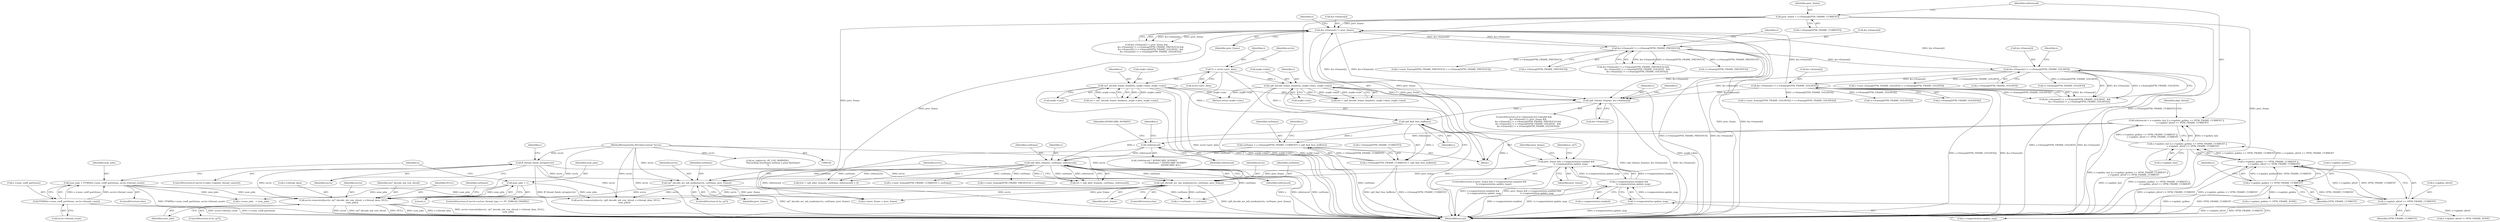 digraph "0_FFmpeg_6b5d3fb26fb4be48e4966e4b1d97c2165538d4ef@pointer" {
"1000763" [label="(Call,avctx->execute2(avctx, vp7_decode_mb_row_sliced, s->thread_data, NULL,\n                        num_jobs))"];
"1000660" [label="(Call,vp7_decode_mv_mb_modes(avctx, curframe, prev_frame))"];
"1000530" [label="(Call,ff_thread_finish_setup(avctx))"];
"1000103" [label="(MethodParameterIn,AVCodecContext *avctx)"];
"1000426" [label="(Call,vp8_alloc_frame(s, curframe, referenced))"];
"1000335" [label="(Call,vp8_find_free_buffer(s))"];
"1000138" [label="(Call,vp7_decode_frame_header(s, avpkt->data, avpkt->size))"];
"1000110" [label="(Call,*s = avctx->priv_data)"];
"1000149" [label="(Call,vp8_decode_frame_header(s, avpkt->data, avpkt->size))"];
"1000319" [label="(Call,vp8_release_frame(s, &s->frames[i]))"];
"1000295" [label="(Call,&s->frames[i] != s->framep[VP56_FRAME_GOLDEN])"];
"1000282" [label="(Call,&s->frames[i] != s->framep[VP56_FRAME_PREVIOUS])"];
"1000273" [label="(Call,&s->frames[i] != prev_frame)"];
"1000307" [label="(Call,&s->frames[i] != s->framep[VP56_FRAME_GOLDEN2])"];
"1000162" [label="(Call,prev_frame = s->framep[VP56_FRAME_CURRENT])"];
"1000327" [label="(Call,curframe = s->framep[VP56_FRAME_CURRENT] = vp8_find_free_buffer(s))"];
"1000329" [label="(Call,s->framep[VP56_FRAME_CURRENT] = vp8_find_free_buffer(s))"];
"1000189" [label="(Call,!referenced)"];
"1000169" [label="(Call,referenced = s->update_last || s->update_golden == VP56_FRAME_CURRENT ||\n                 s->update_altref == VP56_FRAME_CURRENT)"];
"1000171" [label="(Call,s->update_last || s->update_golden == VP56_FRAME_CURRENT ||\n                 s->update_altref == VP56_FRAME_CURRENT)"];
"1000175" [label="(Call,s->update_golden == VP56_FRAME_CURRENT ||\n                 s->update_altref == VP56_FRAME_CURRENT)"];
"1000176" [label="(Call,s->update_golden == VP56_FRAME_CURRENT)"];
"1000181" [label="(Call,s->update_altref == VP56_FRAME_CURRENT)"];
"1000637" [label="(Call,prev_frame && s->segmentation.enabled &&\n            !s->segmentation.update_map)"];
"1000639" [label="(Call,s->segmentation.enabled &&\n            !s->segmentation.update_map)"];
"1000645" [label="(Call,!s->segmentation.update_map)"];
"1000665" [label="(Call,vp8_decode_mv_mb_modes(avctx, curframe, prev_frame))"];
"1000675" [label="(Call,num_jobs = 1)"];
"1000679" [label="(Call,num_jobs = FFMIN(s->num_coeff_partitions, avctx->thread_count))"];
"1000681" [label="(Call,FFMIN(s->num_coeff_partitions, avctx->thread_count))"];
"1000139" [label="(Identifier,s)"];
"1000665" [label="(Call,vp8_decode_mv_mb_modes(avctx, curframe, prev_frame))"];
"1000765" [label="(Identifier,vp7_decode_mb_row_sliced)"];
"1000295" [label="(Call,&s->frames[i] != s->framep[VP56_FRAME_GOLDEN])"];
"1000433" [label="(Call,s->update_altref != VP56_FRAME_NONE)"];
"1000428" [label="(Identifier,curframe)"];
"1000195" [label="(Identifier,s)"];
"1000464" [label="(Call,s->update_golden != VP56_FRAME_NONE)"];
"1000849" [label="(Return,return avpkt->size;)"];
"1000690" [label="(Identifier,s)"];
"1000108" [label="(Block,)"];
"1000677" [label="(Literal,1)"];
"1000769" [label="(Identifier,NULL)"];
"1000675" [label="(Call,num_jobs = 1)"];
"1000320" [label="(Identifier,s)"];
"1000273" [label="(Call,&s->frames[i] != prev_frame)"];
"1000688" [label="(Call,s->num_jobs   = num_jobs)"];
"1000772" [label="(Call,avctx->execute2(avctx, vp8_decode_mb_row_sliced, s->thread_data, NULL,\n                        num_jobs))"];
"1000328" [label="(Identifier,curframe)"];
"1000307" [label="(Call,&s->frames[i] != s->framep[VP56_FRAME_GOLDEN2])"];
"1000187" [label="(Identifier,skip_thresh)"];
"1000149" [label="(Call,vp8_decode_frame_header(s, avpkt->data, avpkt->size))"];
"1000681" [label="(Call,FFMIN(s->num_coeff_partitions, avctx->thread_count))"];
"1000103" [label="(MethodParameterIn,AVCodecContext *avctx)"];
"1000659" [label="(Identifier,is_vp7)"];
"1000321" [label="(Call,&s->frames[i])"];
"1000382" [label="(Call,!s->framep[VP56_FRAME_GOLDEN2])"];
"1000329" [label="(Call,s->framep[VP56_FRAME_CURRENT] = vp8_find_free_buffer(s))"];
"1000169" [label="(Call,referenced = s->update_last || s->update_golden == VP56_FRAME_CURRENT ||\n                 s->update_altref == VP56_FRAME_CURRENT)"];
"1000280" [label="(Identifier,prev_frame)"];
"1000530" [label="(Call,ff_thread_finish_setup(avctx))"];
"1000330" [label="(Call,s->framep[VP56_FRAME_CURRENT])"];
"1000483" [label="(Call,s->next_framep[VP56_FRAME_GOLDEN] = s->framep[VP56_FRAME_GOLDEN])"];
"1000640" [label="(Call,s->segmentation.enabled)"];
"1000654" [label="(Identifier,prev_frame)"];
"1000517" [label="(Call,s->next_framep[VP56_FRAME_CURRENT] = curframe)"];
"1000661" [label="(Identifier,avctx)"];
"1000498" [label="(Call,s->next_framep[VP56_FRAME_PREVIOUS] = curframe)"];
"1000302" [label="(Call,s->framep[VP56_FRAME_GOLDEN])"];
"1000664" [label="(ControlStructure,else)"];
"1000272" [label="(Call,&s->frames[i] != prev_frame &&\n            &s->frames[i] != s->framep[VP56_FRAME_PREVIOUS] &&\n            &s->frames[i] != s->framep[VP56_FRAME_GOLDEN]   &&\n            &s->frames[i] != s->framep[VP56_FRAME_GOLDEN2])"];
"1000314" [label="(Call,s->framep[VP56_FRAME_GOLDEN2])"];
"1000698" [label="(Call,s->prev_frame = prev_frame)"];
"1000126" [label="(Identifier,avctx)"];
"1000154" [label="(Call,avpkt->size)"];
"1000111" [label="(Identifier,s)"];
"1000190" [label="(Identifier,referenced)"];
"1000289" [label="(Call,s->framep[VP56_FRAME_PREVIOUS])"];
"1000256" [label="(Identifier,i)"];
"1000283" [label="(Call,&s->frames[i])"];
"1000286" [label="(Identifier,s)"];
"1000672" [label="(Identifier,avctx)"];
"1000188" [label="(Call,!referenced ? AVDISCARD_NONREF\n                              : !s->keyframe ? AVDISCARD_NONKEY\n                                             : AVDISCARD_ALL)"];
"1000424" [label="(Call,ret = vp8_alloc_frame(s, curframe, referenced))"];
"1000763" [label="(Call,avctx->execute2(avctx, vp7_decode_mb_row_sliced, s->thread_data, NULL,\n                        num_jobs))"];
"1000637" [label="(Call,prev_frame && s->segmentation.enabled &&\n            !s->segmentation.update_map)"];
"1000110" [label="(Call,*s = avctx->priv_data)"];
"1000140" [label="(Call,avpkt->data)"];
"1000257" [label="(ControlStructure,if (s->frames[i].tf.f->data[0] &&\n            &s->frames[i] != prev_frame &&\n            &s->frames[i] != s->framep[VP56_FRAME_PREVIOUS] &&\n            &s->frames[i] != s->framep[VP56_FRAME_GOLDEN]   &&\n            &s->frames[i] != s->framep[VP56_FRAME_GOLDEN2]))"];
"1000693" [label="(Call,s->curframe   = curframe)"];
"1000662" [label="(Identifier,curframe)"];
"1000429" [label="(Identifier,referenced)"];
"1000189" [label="(Call,!referenced)"];
"1000191" [label="(Identifier,AVDISCARD_NONREF)"];
"1000281" [label="(Call,&s->frames[i] != s->framep[VP56_FRAME_PREVIOUS] &&\n            &s->frames[i] != s->framep[VP56_FRAME_GOLDEN]   &&\n            &s->frames[i] != s->framep[VP56_FRAME_GOLDEN2])"];
"1000783" [label="(Identifier,curframe)"];
"1000327" [label="(Call,curframe = s->framep[VP56_FRAME_CURRENT] = vp8_find_free_buffer(s))"];
"1000676" [label="(Identifier,num_jobs)"];
"1000761" [label="(ControlStructure,if (is_vp7))"];
"1000136" [label="(Call,ret = vp7_decode_frame_header(s, avpkt->data, avpkt->size))"];
"1000335" [label="(Call,vp8_find_free_buffer(s))"];
"1000766" [label="(Call,s->thread_data)"];
"1000151" [label="(Call,avpkt->data)"];
"1000177" [label="(Call,s->update_golden)"];
"1000319" [label="(Call,vp8_release_frame(s, &s->frames[i]))"];
"1000667" [label="(Identifier,curframe)"];
"1000685" [label="(Call,avctx->thread_count)"];
"1000274" [label="(Call,&s->frames[i])"];
"1000638" [label="(Identifier,prev_frame)"];
"1000427" [label="(Identifier,s)"];
"1000162" [label="(Call,prev_frame = s->framep[VP56_FRAME_CURRENT])"];
"1000369" [label="(Call,!s->framep[VP56_FRAME_PREVIOUS])"];
"1000645" [label="(Call,!s->segmentation.update_map)"];
"1000426" [label="(Call,vp8_alloc_frame(s, curframe, referenced))"];
"1000646" [label="(Call,s->segmentation.update_map)"];
"1000666" [label="(Identifier,avctx)"];
"1000678" [label="(ControlStructure,else)"];
"1000150" [label="(Identifier,s)"];
"1000770" [label="(Identifier,num_jobs)"];
"1000143" [label="(Call,avpkt->size)"];
"1000308" [label="(Call,&s->frames[i])"];
"1000531" [label="(Identifier,avctx)"];
"1000172" [label="(Call,s->update_last)"];
"1000182" [label="(Call,s->update_altref)"];
"1000183" [label="(Identifier,s)"];
"1000138" [label="(Call,vp7_decode_frame_header(s, avpkt->data, avpkt->size))"];
"1000340" [label="(Identifier,s)"];
"1000185" [label="(Identifier,VP56_FRAME_CURRENT)"];
"1000294" [label="(Call,&s->frames[i] != s->framep[VP56_FRAME_GOLDEN]   &&\n            &s->frames[i] != s->framep[VP56_FRAME_GOLDEN2])"];
"1000423" [label="(Call,(ret = vp8_alloc_frame(s, curframe, referenced)) < 0)"];
"1000163" [label="(Identifier,prev_frame)"];
"1000180" [label="(Identifier,VP56_FRAME_CURRENT)"];
"1000668" [label="(Identifier,prev_frame)"];
"1000639" [label="(Call,s->segmentation.enabled &&\n            !s->segmentation.update_map)"];
"1000170" [label="(Identifier,referenced)"];
"1000679" [label="(Call,num_jobs = FFMIN(s->num_coeff_partitions, avctx->thread_count))"];
"1000524" [label="(ControlStructure,if (avctx->codec->update_thread_context))"];
"1000636" [label="(ControlStructure,if (prev_frame && s->segmentation.enabled &&\n            !s->segmentation.update_map))"];
"1000663" [label="(Identifier,prev_frame)"];
"1000376" [label="(Call,!s->framep[VP56_FRAME_GOLDEN])"];
"1000764" [label="(Identifier,avctx)"];
"1000336" [label="(Identifier,s)"];
"1000296" [label="(Call,&s->frames[i])"];
"1000877" [label="(MethodReturn,int)"];
"1000282" [label="(Call,&s->frames[i] != s->framep[VP56_FRAME_PREVIOUS])"];
"1000506" [label="(Call,s->next_framep[VP56_FRAME_PREVIOUS] = s->framep[VP56_FRAME_PREVIOUS])"];
"1000176" [label="(Call,s->update_golden == VP56_FRAME_CURRENT)"];
"1000682" [label="(Call,s->num_coeff_partitions)"];
"1000299" [label="(Identifier,s)"];
"1000311" [label="(Identifier,s)"];
"1000171" [label="(Call,s->update_last || s->update_golden == VP56_FRAME_CURRENT ||\n                 s->update_altref == VP56_FRAME_CURRENT)"];
"1000181" [label="(Call,s->update_altref == VP56_FRAME_CURRENT)"];
"1000147" [label="(Call,ret = vp8_decode_frame_header(s, avpkt->data, avpkt->size))"];
"1000680" [label="(Identifier,num_jobs)"];
"1000669" [label="(ControlStructure,if (avctx->active_thread_type == FF_THREAD_FRAME))"];
"1000452" [label="(Call,s->next_framep[VP56_FRAME_GOLDEN2] = s->framep[VP56_FRAME_GOLDEN2])"];
"1000389" [label="(Call,av_log(avctx, AV_LOG_WARNING,\n               \"Discarding interframe without a prior keyframe!\n\"))"];
"1000112" [label="(Call,avctx->priv_data)"];
"1000164" [label="(Call,s->framep[VP56_FRAME_CURRENT])"];
"1000658" [label="(ControlStructure,if (is_vp7))"];
"1000534" [label="(Identifier,s)"];
"1000175" [label="(Call,s->update_golden == VP56_FRAME_CURRENT ||\n                 s->update_altref == VP56_FRAME_CURRENT)"];
"1000660" [label="(Call,vp7_decode_mv_mb_modes(avctx, curframe, prev_frame))"];
"1000763" -> "1000761"  [label="AST: "];
"1000763" -> "1000770"  [label="CFG: "];
"1000764" -> "1000763"  [label="AST: "];
"1000765" -> "1000763"  [label="AST: "];
"1000766" -> "1000763"  [label="AST: "];
"1000769" -> "1000763"  [label="AST: "];
"1000770" -> "1000763"  [label="AST: "];
"1000783" -> "1000763"  [label="CFG: "];
"1000763" -> "1000877"  [label="DDG: NULL"];
"1000763" -> "1000877"  [label="DDG: num_jobs"];
"1000763" -> "1000877"  [label="DDG: s->thread_data"];
"1000763" -> "1000877"  [label="DDG: avctx->execute2(avctx, vp7_decode_mb_row_sliced, s->thread_data, NULL,\n                        num_jobs)"];
"1000763" -> "1000877"  [label="DDG: avctx"];
"1000763" -> "1000877"  [label="DDG: vp7_decode_mb_row_sliced"];
"1000660" -> "1000763"  [label="DDG: avctx"];
"1000530" -> "1000763"  [label="DDG: avctx"];
"1000665" -> "1000763"  [label="DDG: avctx"];
"1000103" -> "1000763"  [label="DDG: avctx"];
"1000675" -> "1000763"  [label="DDG: num_jobs"];
"1000679" -> "1000763"  [label="DDG: num_jobs"];
"1000660" -> "1000658"  [label="AST: "];
"1000660" -> "1000663"  [label="CFG: "];
"1000661" -> "1000660"  [label="AST: "];
"1000662" -> "1000660"  [label="AST: "];
"1000663" -> "1000660"  [label="AST: "];
"1000672" -> "1000660"  [label="CFG: "];
"1000660" -> "1000877"  [label="DDG: vp7_decode_mv_mb_modes(avctx, curframe, prev_frame)"];
"1000530" -> "1000660"  [label="DDG: avctx"];
"1000103" -> "1000660"  [label="DDG: avctx"];
"1000426" -> "1000660"  [label="DDG: curframe"];
"1000637" -> "1000660"  [label="DDG: prev_frame"];
"1000660" -> "1000693"  [label="DDG: curframe"];
"1000660" -> "1000698"  [label="DDG: prev_frame"];
"1000660" -> "1000772"  [label="DDG: avctx"];
"1000530" -> "1000524"  [label="AST: "];
"1000530" -> "1000531"  [label="CFG: "];
"1000531" -> "1000530"  [label="AST: "];
"1000534" -> "1000530"  [label="CFG: "];
"1000530" -> "1000877"  [label="DDG: ff_thread_finish_setup(avctx)"];
"1000103" -> "1000530"  [label="DDG: avctx"];
"1000530" -> "1000665"  [label="DDG: avctx"];
"1000530" -> "1000772"  [label="DDG: avctx"];
"1000103" -> "1000102"  [label="AST: "];
"1000103" -> "1000877"  [label="DDG: avctx"];
"1000103" -> "1000389"  [label="DDG: avctx"];
"1000103" -> "1000665"  [label="DDG: avctx"];
"1000103" -> "1000772"  [label="DDG: avctx"];
"1000426" -> "1000424"  [label="AST: "];
"1000426" -> "1000429"  [label="CFG: "];
"1000427" -> "1000426"  [label="AST: "];
"1000428" -> "1000426"  [label="AST: "];
"1000429" -> "1000426"  [label="AST: "];
"1000424" -> "1000426"  [label="CFG: "];
"1000426" -> "1000877"  [label="DDG: curframe"];
"1000426" -> "1000877"  [label="DDG: s"];
"1000426" -> "1000877"  [label="DDG: referenced"];
"1000426" -> "1000423"  [label="DDG: s"];
"1000426" -> "1000423"  [label="DDG: curframe"];
"1000426" -> "1000423"  [label="DDG: referenced"];
"1000426" -> "1000424"  [label="DDG: s"];
"1000426" -> "1000424"  [label="DDG: curframe"];
"1000426" -> "1000424"  [label="DDG: referenced"];
"1000335" -> "1000426"  [label="DDG: s"];
"1000327" -> "1000426"  [label="DDG: curframe"];
"1000189" -> "1000426"  [label="DDG: referenced"];
"1000426" -> "1000498"  [label="DDG: curframe"];
"1000426" -> "1000517"  [label="DDG: curframe"];
"1000426" -> "1000665"  [label="DDG: curframe"];
"1000426" -> "1000693"  [label="DDG: curframe"];
"1000335" -> "1000329"  [label="AST: "];
"1000335" -> "1000336"  [label="CFG: "];
"1000336" -> "1000335"  [label="AST: "];
"1000329" -> "1000335"  [label="CFG: "];
"1000335" -> "1000877"  [label="DDG: s"];
"1000335" -> "1000327"  [label="DDG: s"];
"1000335" -> "1000329"  [label="DDG: s"];
"1000138" -> "1000335"  [label="DDG: s"];
"1000149" -> "1000335"  [label="DDG: s"];
"1000319" -> "1000335"  [label="DDG: s"];
"1000138" -> "1000136"  [label="AST: "];
"1000138" -> "1000143"  [label="CFG: "];
"1000139" -> "1000138"  [label="AST: "];
"1000140" -> "1000138"  [label="AST: "];
"1000143" -> "1000138"  [label="AST: "];
"1000136" -> "1000138"  [label="CFG: "];
"1000138" -> "1000877"  [label="DDG: s"];
"1000138" -> "1000877"  [label="DDG: avpkt->data"];
"1000138" -> "1000877"  [label="DDG: avpkt->size"];
"1000138" -> "1000136"  [label="DDG: s"];
"1000138" -> "1000136"  [label="DDG: avpkt->data"];
"1000138" -> "1000136"  [label="DDG: avpkt->size"];
"1000110" -> "1000138"  [label="DDG: s"];
"1000138" -> "1000319"  [label="DDG: s"];
"1000138" -> "1000849"  [label="DDG: avpkt->size"];
"1000110" -> "1000108"  [label="AST: "];
"1000110" -> "1000112"  [label="CFG: "];
"1000111" -> "1000110"  [label="AST: "];
"1000112" -> "1000110"  [label="AST: "];
"1000126" -> "1000110"  [label="CFG: "];
"1000110" -> "1000877"  [label="DDG: avctx->priv_data"];
"1000110" -> "1000149"  [label="DDG: s"];
"1000149" -> "1000147"  [label="AST: "];
"1000149" -> "1000154"  [label="CFG: "];
"1000150" -> "1000149"  [label="AST: "];
"1000151" -> "1000149"  [label="AST: "];
"1000154" -> "1000149"  [label="AST: "];
"1000147" -> "1000149"  [label="CFG: "];
"1000149" -> "1000877"  [label="DDG: avpkt->data"];
"1000149" -> "1000877"  [label="DDG: avpkt->size"];
"1000149" -> "1000877"  [label="DDG: s"];
"1000149" -> "1000147"  [label="DDG: s"];
"1000149" -> "1000147"  [label="DDG: avpkt->data"];
"1000149" -> "1000147"  [label="DDG: avpkt->size"];
"1000149" -> "1000319"  [label="DDG: s"];
"1000149" -> "1000849"  [label="DDG: avpkt->size"];
"1000319" -> "1000257"  [label="AST: "];
"1000319" -> "1000321"  [label="CFG: "];
"1000320" -> "1000319"  [label="AST: "];
"1000321" -> "1000319"  [label="AST: "];
"1000256" -> "1000319"  [label="CFG: "];
"1000319" -> "1000877"  [label="DDG: vp8_release_frame(s, &s->frames[i])"];
"1000319" -> "1000877"  [label="DDG: &s->frames[i]"];
"1000319" -> "1000273"  [label="DDG: &s->frames[i]"];
"1000295" -> "1000319"  [label="DDG: &s->frames[i]"];
"1000273" -> "1000319"  [label="DDG: &s->frames[i]"];
"1000307" -> "1000319"  [label="DDG: &s->frames[i]"];
"1000282" -> "1000319"  [label="DDG: &s->frames[i]"];
"1000295" -> "1000294"  [label="AST: "];
"1000295" -> "1000302"  [label="CFG: "];
"1000296" -> "1000295"  [label="AST: "];
"1000302" -> "1000295"  [label="AST: "];
"1000311" -> "1000295"  [label="CFG: "];
"1000294" -> "1000295"  [label="CFG: "];
"1000295" -> "1000877"  [label="DDG: &s->frames[i]"];
"1000295" -> "1000877"  [label="DDG: s->framep[VP56_FRAME_GOLDEN]"];
"1000295" -> "1000273"  [label="DDG: &s->frames[i]"];
"1000295" -> "1000294"  [label="DDG: &s->frames[i]"];
"1000295" -> "1000294"  [label="DDG: s->framep[VP56_FRAME_GOLDEN]"];
"1000282" -> "1000295"  [label="DDG: &s->frames[i]"];
"1000295" -> "1000307"  [label="DDG: &s->frames[i]"];
"1000295" -> "1000376"  [label="DDG: s->framep[VP56_FRAME_GOLDEN]"];
"1000295" -> "1000483"  [label="DDG: s->framep[VP56_FRAME_GOLDEN]"];
"1000282" -> "1000281"  [label="AST: "];
"1000282" -> "1000289"  [label="CFG: "];
"1000283" -> "1000282"  [label="AST: "];
"1000289" -> "1000282"  [label="AST: "];
"1000299" -> "1000282"  [label="CFG: "];
"1000281" -> "1000282"  [label="CFG: "];
"1000282" -> "1000877"  [label="DDG: s->framep[VP56_FRAME_PREVIOUS]"];
"1000282" -> "1000877"  [label="DDG: &s->frames[i]"];
"1000282" -> "1000273"  [label="DDG: &s->frames[i]"];
"1000282" -> "1000281"  [label="DDG: &s->frames[i]"];
"1000282" -> "1000281"  [label="DDG: s->framep[VP56_FRAME_PREVIOUS]"];
"1000273" -> "1000282"  [label="DDG: &s->frames[i]"];
"1000282" -> "1000369"  [label="DDG: s->framep[VP56_FRAME_PREVIOUS]"];
"1000282" -> "1000506"  [label="DDG: s->framep[VP56_FRAME_PREVIOUS]"];
"1000273" -> "1000272"  [label="AST: "];
"1000273" -> "1000280"  [label="CFG: "];
"1000274" -> "1000273"  [label="AST: "];
"1000280" -> "1000273"  [label="AST: "];
"1000286" -> "1000273"  [label="CFG: "];
"1000272" -> "1000273"  [label="CFG: "];
"1000273" -> "1000877"  [label="DDG: prev_frame"];
"1000273" -> "1000877"  [label="DDG: &s->frames[i]"];
"1000273" -> "1000272"  [label="DDG: &s->frames[i]"];
"1000273" -> "1000272"  [label="DDG: prev_frame"];
"1000307" -> "1000273"  [label="DDG: &s->frames[i]"];
"1000162" -> "1000273"  [label="DDG: prev_frame"];
"1000273" -> "1000637"  [label="DDG: prev_frame"];
"1000273" -> "1000698"  [label="DDG: prev_frame"];
"1000307" -> "1000294"  [label="AST: "];
"1000307" -> "1000314"  [label="CFG: "];
"1000308" -> "1000307"  [label="AST: "];
"1000314" -> "1000307"  [label="AST: "];
"1000294" -> "1000307"  [label="CFG: "];
"1000307" -> "1000877"  [label="DDG: &s->frames[i]"];
"1000307" -> "1000877"  [label="DDG: s->framep[VP56_FRAME_GOLDEN2]"];
"1000307" -> "1000294"  [label="DDG: &s->frames[i]"];
"1000307" -> "1000294"  [label="DDG: s->framep[VP56_FRAME_GOLDEN2]"];
"1000307" -> "1000382"  [label="DDG: s->framep[VP56_FRAME_GOLDEN2]"];
"1000307" -> "1000452"  [label="DDG: s->framep[VP56_FRAME_GOLDEN2]"];
"1000162" -> "1000108"  [label="AST: "];
"1000162" -> "1000164"  [label="CFG: "];
"1000163" -> "1000162"  [label="AST: "];
"1000164" -> "1000162"  [label="AST: "];
"1000170" -> "1000162"  [label="CFG: "];
"1000162" -> "1000877"  [label="DDG: s->framep[VP56_FRAME_CURRENT]"];
"1000162" -> "1000877"  [label="DDG: prev_frame"];
"1000162" -> "1000637"  [label="DDG: prev_frame"];
"1000162" -> "1000698"  [label="DDG: prev_frame"];
"1000327" -> "1000108"  [label="AST: "];
"1000327" -> "1000329"  [label="CFG: "];
"1000328" -> "1000327"  [label="AST: "];
"1000329" -> "1000327"  [label="AST: "];
"1000340" -> "1000327"  [label="CFG: "];
"1000327" -> "1000877"  [label="DDG: curframe"];
"1000329" -> "1000327"  [label="DDG: s->framep[VP56_FRAME_CURRENT]"];
"1000330" -> "1000329"  [label="AST: "];
"1000329" -> "1000877"  [label="DDG: s->framep[VP56_FRAME_CURRENT]"];
"1000329" -> "1000877"  [label="DDG: vp8_find_free_buffer(s)"];
"1000189" -> "1000188"  [label="AST: "];
"1000189" -> "1000190"  [label="CFG: "];
"1000190" -> "1000189"  [label="AST: "];
"1000191" -> "1000189"  [label="CFG: "];
"1000195" -> "1000189"  [label="CFG: "];
"1000189" -> "1000877"  [label="DDG: referenced"];
"1000169" -> "1000189"  [label="DDG: referenced"];
"1000169" -> "1000108"  [label="AST: "];
"1000169" -> "1000171"  [label="CFG: "];
"1000170" -> "1000169"  [label="AST: "];
"1000171" -> "1000169"  [label="AST: "];
"1000187" -> "1000169"  [label="CFG: "];
"1000169" -> "1000877"  [label="DDG: s->update_last || s->update_golden == VP56_FRAME_CURRENT ||\n                 s->update_altref == VP56_FRAME_CURRENT"];
"1000171" -> "1000169"  [label="DDG: s->update_last"];
"1000171" -> "1000169"  [label="DDG: s->update_golden == VP56_FRAME_CURRENT ||\n                 s->update_altref == VP56_FRAME_CURRENT"];
"1000171" -> "1000172"  [label="CFG: "];
"1000171" -> "1000175"  [label="CFG: "];
"1000172" -> "1000171"  [label="AST: "];
"1000175" -> "1000171"  [label="AST: "];
"1000171" -> "1000877"  [label="DDG: s->update_last"];
"1000171" -> "1000877"  [label="DDG: s->update_golden == VP56_FRAME_CURRENT ||\n                 s->update_altref == VP56_FRAME_CURRENT"];
"1000175" -> "1000171"  [label="DDG: s->update_golden == VP56_FRAME_CURRENT"];
"1000175" -> "1000171"  [label="DDG: s->update_altref == VP56_FRAME_CURRENT"];
"1000175" -> "1000176"  [label="CFG: "];
"1000175" -> "1000181"  [label="CFG: "];
"1000176" -> "1000175"  [label="AST: "];
"1000181" -> "1000175"  [label="AST: "];
"1000175" -> "1000877"  [label="DDG: s->update_altref == VP56_FRAME_CURRENT"];
"1000175" -> "1000877"  [label="DDG: s->update_golden == VP56_FRAME_CURRENT"];
"1000176" -> "1000175"  [label="DDG: s->update_golden"];
"1000176" -> "1000175"  [label="DDG: VP56_FRAME_CURRENT"];
"1000181" -> "1000175"  [label="DDG: s->update_altref"];
"1000181" -> "1000175"  [label="DDG: VP56_FRAME_CURRENT"];
"1000176" -> "1000180"  [label="CFG: "];
"1000177" -> "1000176"  [label="AST: "];
"1000180" -> "1000176"  [label="AST: "];
"1000183" -> "1000176"  [label="CFG: "];
"1000176" -> "1000877"  [label="DDG: VP56_FRAME_CURRENT"];
"1000176" -> "1000877"  [label="DDG: s->update_golden"];
"1000176" -> "1000181"  [label="DDG: VP56_FRAME_CURRENT"];
"1000176" -> "1000464"  [label="DDG: s->update_golden"];
"1000181" -> "1000185"  [label="CFG: "];
"1000182" -> "1000181"  [label="AST: "];
"1000185" -> "1000181"  [label="AST: "];
"1000181" -> "1000877"  [label="DDG: s->update_altref"];
"1000181" -> "1000877"  [label="DDG: VP56_FRAME_CURRENT"];
"1000181" -> "1000433"  [label="DDG: s->update_altref"];
"1000637" -> "1000636"  [label="AST: "];
"1000637" -> "1000638"  [label="CFG: "];
"1000637" -> "1000639"  [label="CFG: "];
"1000638" -> "1000637"  [label="AST: "];
"1000639" -> "1000637"  [label="AST: "];
"1000654" -> "1000637"  [label="CFG: "];
"1000659" -> "1000637"  [label="CFG: "];
"1000637" -> "1000877"  [label="DDG: s->segmentation.enabled &&\n            !s->segmentation.update_map"];
"1000637" -> "1000877"  [label="DDG: prev_frame && s->segmentation.enabled &&\n            !s->segmentation.update_map"];
"1000639" -> "1000637"  [label="DDG: s->segmentation.enabled"];
"1000639" -> "1000637"  [label="DDG: !s->segmentation.update_map"];
"1000637" -> "1000665"  [label="DDG: prev_frame"];
"1000639" -> "1000640"  [label="CFG: "];
"1000639" -> "1000645"  [label="CFG: "];
"1000640" -> "1000639"  [label="AST: "];
"1000645" -> "1000639"  [label="AST: "];
"1000639" -> "1000877"  [label="DDG: s->segmentation.enabled"];
"1000639" -> "1000877"  [label="DDG: !s->segmentation.update_map"];
"1000645" -> "1000639"  [label="DDG: s->segmentation.update_map"];
"1000645" -> "1000646"  [label="CFG: "];
"1000646" -> "1000645"  [label="AST: "];
"1000645" -> "1000877"  [label="DDG: s->segmentation.update_map"];
"1000665" -> "1000664"  [label="AST: "];
"1000665" -> "1000668"  [label="CFG: "];
"1000666" -> "1000665"  [label="AST: "];
"1000667" -> "1000665"  [label="AST: "];
"1000668" -> "1000665"  [label="AST: "];
"1000672" -> "1000665"  [label="CFG: "];
"1000665" -> "1000877"  [label="DDG: vp8_decode_mv_mb_modes(avctx, curframe, prev_frame)"];
"1000665" -> "1000693"  [label="DDG: curframe"];
"1000665" -> "1000698"  [label="DDG: prev_frame"];
"1000665" -> "1000772"  [label="DDG: avctx"];
"1000675" -> "1000669"  [label="AST: "];
"1000675" -> "1000677"  [label="CFG: "];
"1000676" -> "1000675"  [label="AST: "];
"1000677" -> "1000675"  [label="AST: "];
"1000690" -> "1000675"  [label="CFG: "];
"1000675" -> "1000688"  [label="DDG: num_jobs"];
"1000675" -> "1000772"  [label="DDG: num_jobs"];
"1000679" -> "1000678"  [label="AST: "];
"1000679" -> "1000681"  [label="CFG: "];
"1000680" -> "1000679"  [label="AST: "];
"1000681" -> "1000679"  [label="AST: "];
"1000690" -> "1000679"  [label="CFG: "];
"1000679" -> "1000877"  [label="DDG: FFMIN(s->num_coeff_partitions, avctx->thread_count)"];
"1000681" -> "1000679"  [label="DDG: s->num_coeff_partitions"];
"1000681" -> "1000679"  [label="DDG: avctx->thread_count"];
"1000679" -> "1000688"  [label="DDG: num_jobs"];
"1000679" -> "1000772"  [label="DDG: num_jobs"];
"1000681" -> "1000685"  [label="CFG: "];
"1000682" -> "1000681"  [label="AST: "];
"1000685" -> "1000681"  [label="AST: "];
"1000681" -> "1000877"  [label="DDG: s->num_coeff_partitions"];
"1000681" -> "1000877"  [label="DDG: avctx->thread_count"];
}

